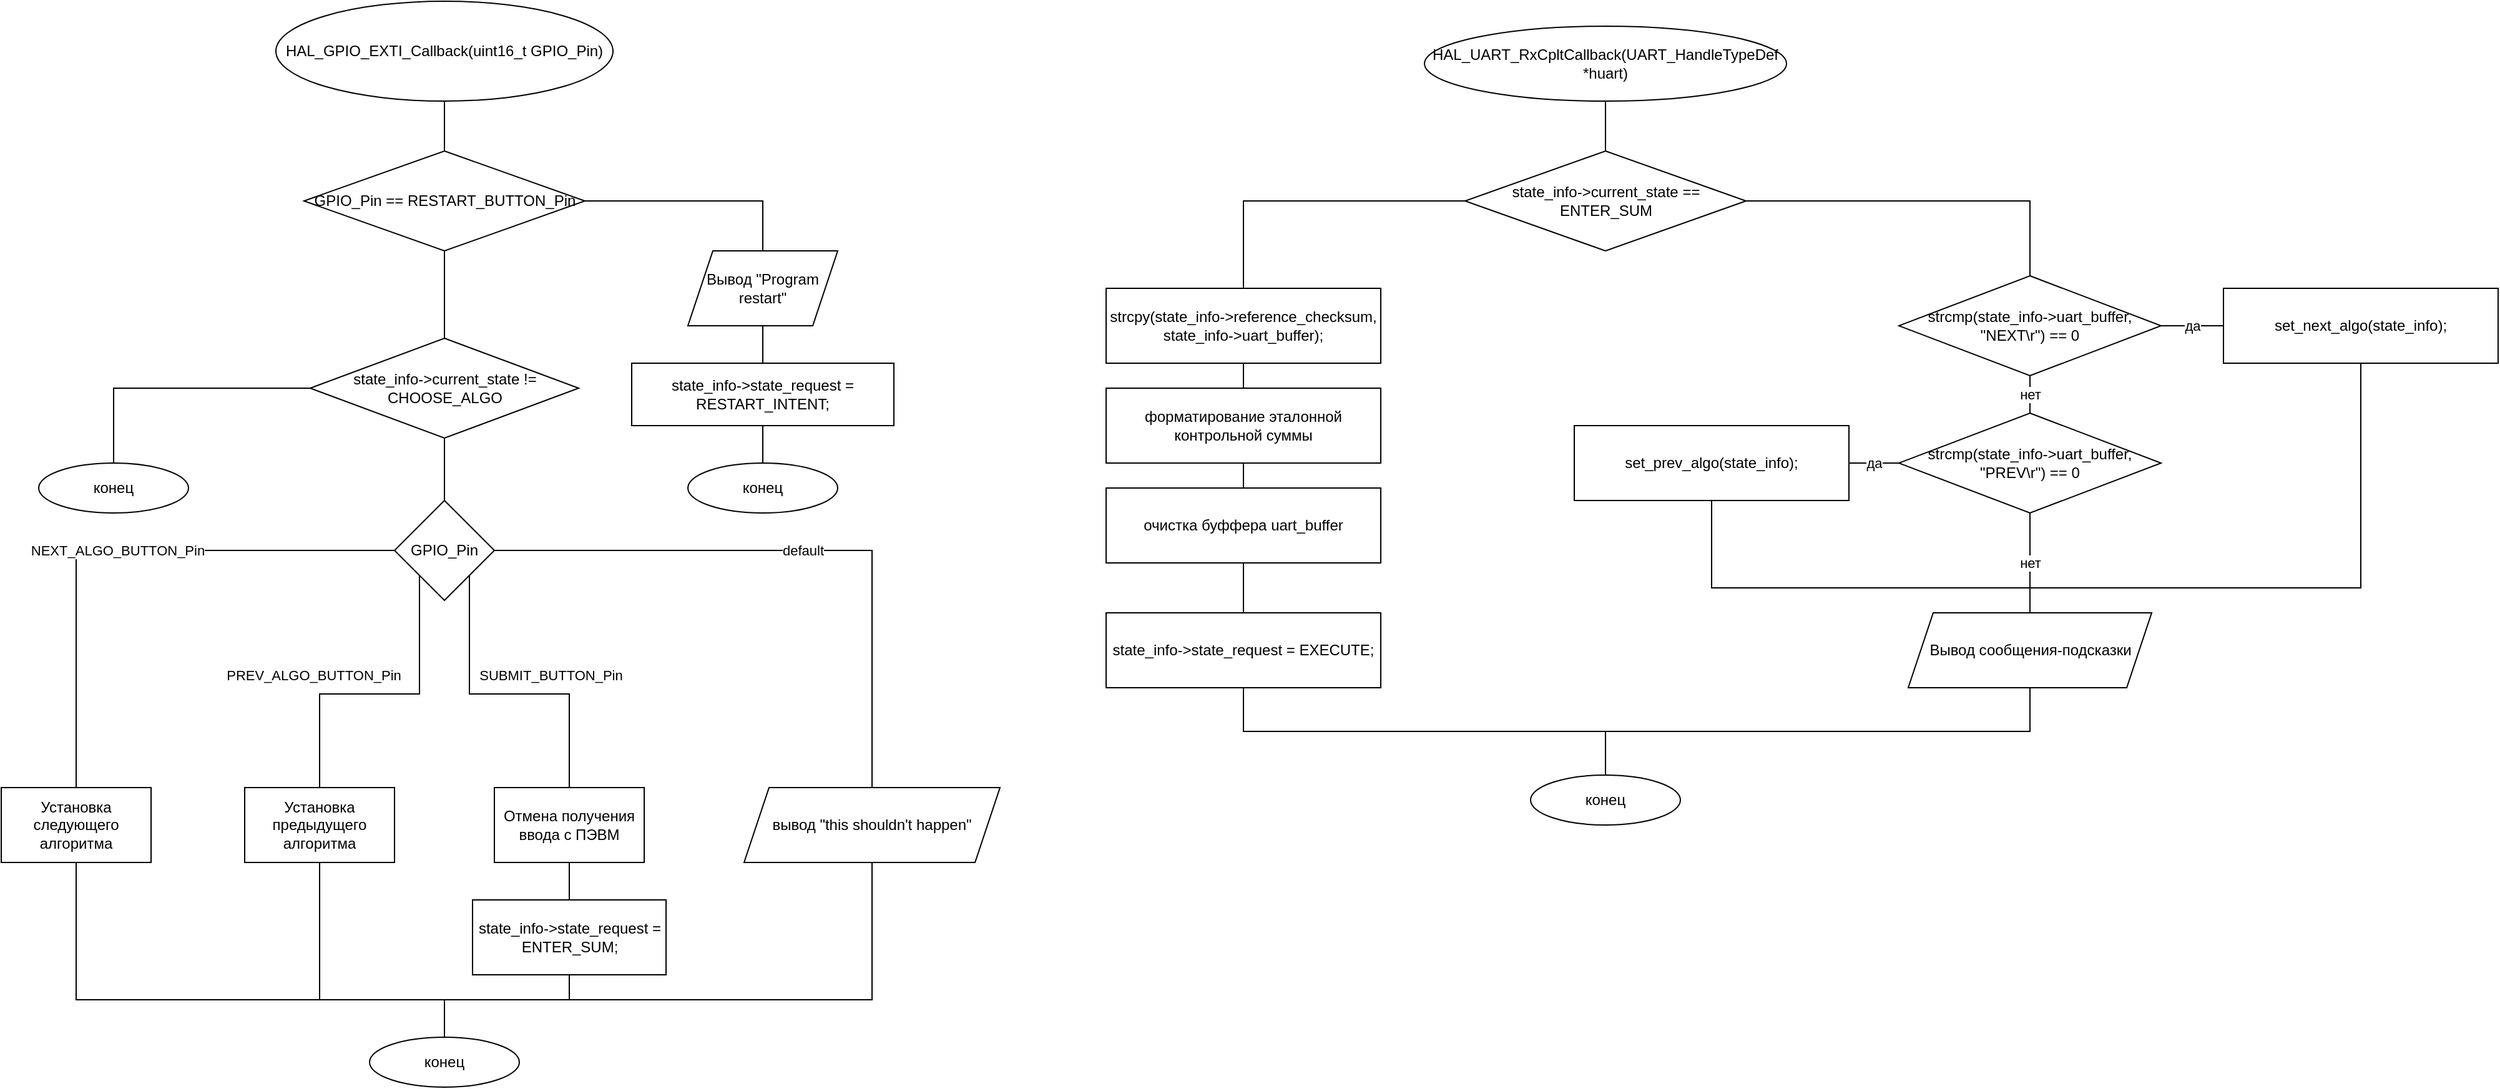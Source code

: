 <mxfile version="22.1.7" type="device">
  <diagram name="Страница — 1" id="adpYtnFsUghynQ0sk9AH">
    <mxGraphModel dx="1827" dy="509" grid="1" gridSize="10" guides="1" tooltips="1" connect="1" arrows="1" fold="1" page="1" pageScale="1" pageWidth="827" pageHeight="1169" math="0" shadow="0">
      <root>
        <mxCell id="0" />
        <mxCell id="1" parent="0" />
        <mxCell id="8Lt88kE6l_gtZ_EHlqUN-9" style="edgeStyle=orthogonalEdgeStyle;rounded=0;orthogonalLoop=1;jettySize=auto;html=1;exitX=0.5;exitY=1;exitDx=0;exitDy=0;entryX=0.5;entryY=0;entryDx=0;entryDy=0;endArrow=none;endFill=0;" edge="1" parent="1" source="8Lt88kE6l_gtZ_EHlqUN-1" target="8Lt88kE6l_gtZ_EHlqUN-2">
          <mxGeometry relative="1" as="geometry" />
        </mxCell>
        <mxCell id="8Lt88kE6l_gtZ_EHlqUN-1" value="HAL_GPIO_EXTI_Callback(uint16_t GPIO_Pin)" style="ellipse;whiteSpace=wrap;html=1;" vertex="1" parent="1">
          <mxGeometry x="-590" y="20" width="270" height="80" as="geometry" />
        </mxCell>
        <mxCell id="8Lt88kE6l_gtZ_EHlqUN-10" style="edgeStyle=orthogonalEdgeStyle;rounded=0;orthogonalLoop=1;jettySize=auto;html=1;exitX=1;exitY=0.5;exitDx=0;exitDy=0;entryX=0.5;entryY=0;entryDx=0;entryDy=0;endArrow=none;endFill=0;" edge="1" parent="1" source="8Lt88kE6l_gtZ_EHlqUN-2" target="8Lt88kE6l_gtZ_EHlqUN-3">
          <mxGeometry relative="1" as="geometry" />
        </mxCell>
        <mxCell id="8Lt88kE6l_gtZ_EHlqUN-13" style="edgeStyle=orthogonalEdgeStyle;rounded=0;orthogonalLoop=1;jettySize=auto;html=1;exitX=0.5;exitY=1;exitDx=0;exitDy=0;entryX=0.5;entryY=0;entryDx=0;entryDy=0;endArrow=none;endFill=0;" edge="1" parent="1" source="8Lt88kE6l_gtZ_EHlqUN-2" target="8Lt88kE6l_gtZ_EHlqUN-6">
          <mxGeometry relative="1" as="geometry" />
        </mxCell>
        <mxCell id="8Lt88kE6l_gtZ_EHlqUN-2" value="GPIO_Pin == RESTART_BUTTON_Pin" style="rhombus;whiteSpace=wrap;html=1;" vertex="1" parent="1">
          <mxGeometry x="-567.5" y="140" width="225" height="80" as="geometry" />
        </mxCell>
        <mxCell id="8Lt88kE6l_gtZ_EHlqUN-11" style="edgeStyle=orthogonalEdgeStyle;rounded=0;orthogonalLoop=1;jettySize=auto;html=1;exitX=0.5;exitY=1;exitDx=0;exitDy=0;entryX=0.5;entryY=0;entryDx=0;entryDy=0;endArrow=none;endFill=0;" edge="1" parent="1" source="8Lt88kE6l_gtZ_EHlqUN-3" target="8Lt88kE6l_gtZ_EHlqUN-4">
          <mxGeometry relative="1" as="geometry" />
        </mxCell>
        <mxCell id="8Lt88kE6l_gtZ_EHlqUN-3" value="Вывод &quot;Program restart&quot;" style="shape=parallelogram;perimeter=parallelogramPerimeter;whiteSpace=wrap;html=1;fixedSize=1;" vertex="1" parent="1">
          <mxGeometry x="-260" y="220" width="120" height="60" as="geometry" />
        </mxCell>
        <mxCell id="8Lt88kE6l_gtZ_EHlqUN-12" style="edgeStyle=orthogonalEdgeStyle;rounded=0;orthogonalLoop=1;jettySize=auto;html=1;exitX=0.5;exitY=1;exitDx=0;exitDy=0;entryX=0.5;entryY=0;entryDx=0;entryDy=0;endArrow=none;endFill=0;" edge="1" parent="1" source="8Lt88kE6l_gtZ_EHlqUN-4" target="8Lt88kE6l_gtZ_EHlqUN-5">
          <mxGeometry relative="1" as="geometry" />
        </mxCell>
        <mxCell id="8Lt88kE6l_gtZ_EHlqUN-4" value="state_info-&gt;state_request = RESTART_INTENT;" style="rounded=0;whiteSpace=wrap;html=1;" vertex="1" parent="1">
          <mxGeometry x="-305" y="310" width="210" height="50" as="geometry" />
        </mxCell>
        <mxCell id="8Lt88kE6l_gtZ_EHlqUN-5" value="конец" style="ellipse;whiteSpace=wrap;html=1;" vertex="1" parent="1">
          <mxGeometry x="-260" y="390" width="120" height="40" as="geometry" />
        </mxCell>
        <mxCell id="8Lt88kE6l_gtZ_EHlqUN-14" style="edgeStyle=orthogonalEdgeStyle;rounded=0;orthogonalLoop=1;jettySize=auto;html=1;exitX=0;exitY=0.5;exitDx=0;exitDy=0;entryX=0.5;entryY=0;entryDx=0;entryDy=0;endArrow=none;endFill=0;" edge="1" parent="1" source="8Lt88kE6l_gtZ_EHlqUN-6" target="8Lt88kE6l_gtZ_EHlqUN-7">
          <mxGeometry relative="1" as="geometry" />
        </mxCell>
        <mxCell id="8Lt88kE6l_gtZ_EHlqUN-15" style="edgeStyle=orthogonalEdgeStyle;rounded=0;orthogonalLoop=1;jettySize=auto;html=1;exitX=0.5;exitY=1;exitDx=0;exitDy=0;entryX=0.5;entryY=0;entryDx=0;entryDy=0;endArrow=none;endFill=0;" edge="1" parent="1" source="8Lt88kE6l_gtZ_EHlqUN-6" target="8Lt88kE6l_gtZ_EHlqUN-8">
          <mxGeometry relative="1" as="geometry" />
        </mxCell>
        <mxCell id="8Lt88kE6l_gtZ_EHlqUN-6" value="state_info-&gt;current_state != CHOOSE_ALGO" style="rhombus;whiteSpace=wrap;html=1;" vertex="1" parent="1">
          <mxGeometry x="-562.5" y="290" width="215" height="80" as="geometry" />
        </mxCell>
        <mxCell id="8Lt88kE6l_gtZ_EHlqUN-7" value="конец" style="ellipse;whiteSpace=wrap;html=1;" vertex="1" parent="1">
          <mxGeometry x="-780" y="390" width="120" height="40" as="geometry" />
        </mxCell>
        <mxCell id="8Lt88kE6l_gtZ_EHlqUN-22" value="NEXT_ALGO_BUTTON_Pin" style="edgeStyle=orthogonalEdgeStyle;rounded=0;orthogonalLoop=1;jettySize=auto;html=1;exitX=0;exitY=0.5;exitDx=0;exitDy=0;entryX=0.5;entryY=0;entryDx=0;entryDy=0;endArrow=none;endFill=0;" edge="1" parent="1" source="8Lt88kE6l_gtZ_EHlqUN-8" target="8Lt88kE6l_gtZ_EHlqUN-16">
          <mxGeometry relative="1" as="geometry" />
        </mxCell>
        <mxCell id="8Lt88kE6l_gtZ_EHlqUN-23" value="PREV_ALGO_BUTTON_Pin" style="edgeStyle=orthogonalEdgeStyle;rounded=0;orthogonalLoop=1;jettySize=auto;html=1;exitX=0;exitY=1;exitDx=0;exitDy=0;entryX=0.5;entryY=0;entryDx=0;entryDy=0;endArrow=none;endFill=0;" edge="1" parent="1" source="8Lt88kE6l_gtZ_EHlqUN-8" target="8Lt88kE6l_gtZ_EHlqUN-17">
          <mxGeometry x="0.4" y="-16" relative="1" as="geometry">
            <mxPoint x="11" y="-15" as="offset" />
          </mxGeometry>
        </mxCell>
        <mxCell id="8Lt88kE6l_gtZ_EHlqUN-24" value="SUBMIT_BUTTON_Pin" style="edgeStyle=orthogonalEdgeStyle;rounded=0;orthogonalLoop=1;jettySize=auto;html=1;exitX=1;exitY=1;exitDx=0;exitDy=0;entryX=0.5;entryY=0;entryDx=0;entryDy=0;endArrow=none;endFill=0;" edge="1" parent="1" source="8Lt88kE6l_gtZ_EHlqUN-8" target="8Lt88kE6l_gtZ_EHlqUN-18">
          <mxGeometry x="0.28" y="15" relative="1" as="geometry">
            <mxPoint as="offset" />
          </mxGeometry>
        </mxCell>
        <mxCell id="8Lt88kE6l_gtZ_EHlqUN-25" value="default" style="edgeStyle=orthogonalEdgeStyle;rounded=0;orthogonalLoop=1;jettySize=auto;html=1;exitX=1;exitY=0.5;exitDx=0;exitDy=0;entryX=0.5;entryY=0;entryDx=0;entryDy=0;endArrow=none;endFill=0;" edge="1" parent="1" source="8Lt88kE6l_gtZ_EHlqUN-8" target="8Lt88kE6l_gtZ_EHlqUN-20">
          <mxGeometry relative="1" as="geometry" />
        </mxCell>
        <mxCell id="8Lt88kE6l_gtZ_EHlqUN-8" value="GPIO_Pin" style="rhombus;whiteSpace=wrap;html=1;" vertex="1" parent="1">
          <mxGeometry x="-495" y="420" width="80" height="80" as="geometry" />
        </mxCell>
        <mxCell id="8Lt88kE6l_gtZ_EHlqUN-27" style="edgeStyle=orthogonalEdgeStyle;rounded=0;orthogonalLoop=1;jettySize=auto;html=1;exitX=0.5;exitY=1;exitDx=0;exitDy=0;entryX=0.5;entryY=0;entryDx=0;entryDy=0;endArrow=none;endFill=0;" edge="1" parent="1" source="8Lt88kE6l_gtZ_EHlqUN-16" target="8Lt88kE6l_gtZ_EHlqUN-21">
          <mxGeometry relative="1" as="geometry">
            <Array as="points">
              <mxPoint x="-750" y="820" />
              <mxPoint x="-455" y="820" />
            </Array>
          </mxGeometry>
        </mxCell>
        <mxCell id="8Lt88kE6l_gtZ_EHlqUN-16" value="Установка следующего алгоритма" style="rounded=0;whiteSpace=wrap;html=1;" vertex="1" parent="1">
          <mxGeometry x="-810" y="650" width="120" height="60" as="geometry" />
        </mxCell>
        <mxCell id="8Lt88kE6l_gtZ_EHlqUN-28" style="edgeStyle=orthogonalEdgeStyle;rounded=0;orthogonalLoop=1;jettySize=auto;html=1;exitX=0.5;exitY=1;exitDx=0;exitDy=0;entryX=0.5;entryY=0;entryDx=0;entryDy=0;endArrow=none;endFill=0;" edge="1" parent="1" source="8Lt88kE6l_gtZ_EHlqUN-17" target="8Lt88kE6l_gtZ_EHlqUN-21">
          <mxGeometry relative="1" as="geometry">
            <Array as="points">
              <mxPoint x="-555" y="820" />
              <mxPoint x="-455" y="820" />
            </Array>
          </mxGeometry>
        </mxCell>
        <mxCell id="8Lt88kE6l_gtZ_EHlqUN-17" value="Установка предыдущего алгоритма" style="rounded=0;whiteSpace=wrap;html=1;" vertex="1" parent="1">
          <mxGeometry x="-615" y="650" width="120" height="60" as="geometry" />
        </mxCell>
        <mxCell id="8Lt88kE6l_gtZ_EHlqUN-26" style="edgeStyle=orthogonalEdgeStyle;rounded=0;orthogonalLoop=1;jettySize=auto;html=1;exitX=0.5;exitY=1;exitDx=0;exitDy=0;entryX=0.5;entryY=0;entryDx=0;entryDy=0;endArrow=none;endFill=0;" edge="1" parent="1" source="8Lt88kE6l_gtZ_EHlqUN-18" target="8Lt88kE6l_gtZ_EHlqUN-19">
          <mxGeometry relative="1" as="geometry" />
        </mxCell>
        <mxCell id="8Lt88kE6l_gtZ_EHlqUN-18" value="Отмена получения ввода с ПЭВМ" style="rounded=0;whiteSpace=wrap;html=1;" vertex="1" parent="1">
          <mxGeometry x="-415" y="650" width="120" height="60" as="geometry" />
        </mxCell>
        <mxCell id="8Lt88kE6l_gtZ_EHlqUN-29" style="edgeStyle=orthogonalEdgeStyle;rounded=0;orthogonalLoop=1;jettySize=auto;html=1;exitX=0.5;exitY=1;exitDx=0;exitDy=0;entryX=0.5;entryY=0;entryDx=0;entryDy=0;endArrow=none;endFill=0;" edge="1" parent="1" source="8Lt88kE6l_gtZ_EHlqUN-19" target="8Lt88kE6l_gtZ_EHlqUN-21">
          <mxGeometry relative="1" as="geometry">
            <mxPoint x="-440" y="910" as="targetPoint" />
            <Array as="points">
              <mxPoint x="-355" y="820" />
              <mxPoint x="-455" y="820" />
            </Array>
          </mxGeometry>
        </mxCell>
        <mxCell id="8Lt88kE6l_gtZ_EHlqUN-19" value="state_info-&gt;state_request = ENTER_SUM;" style="rounded=0;whiteSpace=wrap;html=1;" vertex="1" parent="1">
          <mxGeometry x="-432.5" y="740" width="155" height="60" as="geometry" />
        </mxCell>
        <mxCell id="8Lt88kE6l_gtZ_EHlqUN-30" style="edgeStyle=orthogonalEdgeStyle;rounded=0;orthogonalLoop=1;jettySize=auto;html=1;exitX=0.5;exitY=1;exitDx=0;exitDy=0;entryX=0.5;entryY=0;entryDx=0;entryDy=0;endArrow=none;endFill=0;" edge="1" parent="1" source="8Lt88kE6l_gtZ_EHlqUN-20" target="8Lt88kE6l_gtZ_EHlqUN-21">
          <mxGeometry relative="1" as="geometry">
            <Array as="points">
              <mxPoint x="-112" y="820" />
              <mxPoint x="-455" y="820" />
            </Array>
          </mxGeometry>
        </mxCell>
        <mxCell id="8Lt88kE6l_gtZ_EHlqUN-20" value="вывод &quot;this shouldn&#39;t happen&quot;" style="shape=parallelogram;perimeter=parallelogramPerimeter;whiteSpace=wrap;html=1;fixedSize=1;" vertex="1" parent="1">
          <mxGeometry x="-215" y="650" width="205" height="60" as="geometry" />
        </mxCell>
        <mxCell id="8Lt88kE6l_gtZ_EHlqUN-21" value="конец" style="ellipse;whiteSpace=wrap;html=1;" vertex="1" parent="1">
          <mxGeometry x="-515" y="850" width="120" height="40" as="geometry" />
        </mxCell>
        <mxCell id="8Lt88kE6l_gtZ_EHlqUN-61" style="edgeStyle=orthogonalEdgeStyle;rounded=0;orthogonalLoop=1;jettySize=auto;html=1;exitX=0.5;exitY=1;exitDx=0;exitDy=0;entryX=0.5;entryY=0;entryDx=0;entryDy=0;endArrow=none;endFill=0;" edge="1" parent="1" source="8Lt88kE6l_gtZ_EHlqUN-62" target="8Lt88kE6l_gtZ_EHlqUN-65">
          <mxGeometry relative="1" as="geometry" />
        </mxCell>
        <mxCell id="8Lt88kE6l_gtZ_EHlqUN-62" value="HAL_UART_RxCpltCallback(UART_HandleTypeDef *huart)" style="ellipse;whiteSpace=wrap;html=1;" vertex="1" parent="1">
          <mxGeometry x="330" y="40" width="290" height="60" as="geometry" />
        </mxCell>
        <mxCell id="8Lt88kE6l_gtZ_EHlqUN-99" style="edgeStyle=orthogonalEdgeStyle;rounded=0;orthogonalLoop=1;jettySize=auto;html=1;exitX=0;exitY=0.5;exitDx=0;exitDy=0;entryX=0.5;entryY=0;entryDx=0;entryDy=0;endArrow=none;endFill=0;" edge="1" parent="1" source="8Lt88kE6l_gtZ_EHlqUN-65" target="8Lt88kE6l_gtZ_EHlqUN-91">
          <mxGeometry relative="1" as="geometry" />
        </mxCell>
        <mxCell id="8Lt88kE6l_gtZ_EHlqUN-103" style="edgeStyle=orthogonalEdgeStyle;rounded=0;orthogonalLoop=1;jettySize=auto;html=1;exitX=1;exitY=0.5;exitDx=0;exitDy=0;entryX=0.5;entryY=0;entryDx=0;entryDy=0;endArrow=none;endFill=0;" edge="1" parent="1" source="8Lt88kE6l_gtZ_EHlqUN-65" target="8Lt88kE6l_gtZ_EHlqUN-96">
          <mxGeometry relative="1" as="geometry" />
        </mxCell>
        <mxCell id="8Lt88kE6l_gtZ_EHlqUN-65" value="state_info-&gt;current_state == ENTER_SUM" style="rhombus;whiteSpace=wrap;html=1;" vertex="1" parent="1">
          <mxGeometry x="362.5" y="140" width="225" height="80" as="geometry" />
        </mxCell>
        <mxCell id="8Lt88kE6l_gtZ_EHlqUN-100" style="edgeStyle=orthogonalEdgeStyle;rounded=0;orthogonalLoop=1;jettySize=auto;html=1;exitX=0.5;exitY=1;exitDx=0;exitDy=0;entryX=0.5;entryY=0;entryDx=0;entryDy=0;endArrow=none;endFill=0;" edge="1" parent="1" source="8Lt88kE6l_gtZ_EHlqUN-91" target="8Lt88kE6l_gtZ_EHlqUN-93">
          <mxGeometry relative="1" as="geometry" />
        </mxCell>
        <mxCell id="8Lt88kE6l_gtZ_EHlqUN-91" value="strcpy(state_info-&gt;reference_checksum, state_info-&gt;uart_buffer);" style="rounded=0;whiteSpace=wrap;html=1;" vertex="1" parent="1">
          <mxGeometry x="75" y="250" width="220" height="60" as="geometry" />
        </mxCell>
        <mxCell id="8Lt88kE6l_gtZ_EHlqUN-101" style="edgeStyle=orthogonalEdgeStyle;rounded=0;orthogonalLoop=1;jettySize=auto;html=1;exitX=0.5;exitY=1;exitDx=0;exitDy=0;entryX=0.5;entryY=0;entryDx=0;entryDy=0;endArrow=none;endFill=0;" edge="1" parent="1" source="8Lt88kE6l_gtZ_EHlqUN-93" target="8Lt88kE6l_gtZ_EHlqUN-94">
          <mxGeometry relative="1" as="geometry" />
        </mxCell>
        <mxCell id="8Lt88kE6l_gtZ_EHlqUN-93" value="форматирование эталонной контрольной суммы" style="rounded=0;whiteSpace=wrap;html=1;" vertex="1" parent="1">
          <mxGeometry x="75" y="330" width="220" height="60" as="geometry" />
        </mxCell>
        <mxCell id="8Lt88kE6l_gtZ_EHlqUN-102" style="edgeStyle=orthogonalEdgeStyle;rounded=0;orthogonalLoop=1;jettySize=auto;html=1;exitX=0.5;exitY=1;exitDx=0;exitDy=0;entryX=0.5;entryY=0;entryDx=0;entryDy=0;endArrow=none;endFill=0;" edge="1" parent="1" source="8Lt88kE6l_gtZ_EHlqUN-94" target="8Lt88kE6l_gtZ_EHlqUN-95">
          <mxGeometry relative="1" as="geometry" />
        </mxCell>
        <mxCell id="8Lt88kE6l_gtZ_EHlqUN-94" value="очистка буффера uart_buffer" style="rounded=0;whiteSpace=wrap;html=1;" vertex="1" parent="1">
          <mxGeometry x="75" y="410" width="220" height="60" as="geometry" />
        </mxCell>
        <mxCell id="8Lt88kE6l_gtZ_EHlqUN-117" style="edgeStyle=orthogonalEdgeStyle;rounded=0;orthogonalLoop=1;jettySize=auto;html=1;exitX=0.5;exitY=1;exitDx=0;exitDy=0;endArrow=none;endFill=0;" edge="1" parent="1" source="8Lt88kE6l_gtZ_EHlqUN-95" target="8Lt88kE6l_gtZ_EHlqUN-115">
          <mxGeometry relative="1" as="geometry" />
        </mxCell>
        <mxCell id="8Lt88kE6l_gtZ_EHlqUN-95" value="state_info-&gt;state_request = EXECUTE;" style="rounded=0;whiteSpace=wrap;html=1;" vertex="1" parent="1">
          <mxGeometry x="75" y="510" width="220" height="60" as="geometry" />
        </mxCell>
        <mxCell id="8Lt88kE6l_gtZ_EHlqUN-106" value="да" style="edgeStyle=orthogonalEdgeStyle;rounded=0;orthogonalLoop=1;jettySize=auto;html=1;exitX=1;exitY=0.5;exitDx=0;exitDy=0;entryX=0;entryY=0.5;entryDx=0;entryDy=0;endArrow=none;endFill=0;" edge="1" parent="1" source="8Lt88kE6l_gtZ_EHlqUN-96" target="8Lt88kE6l_gtZ_EHlqUN-104">
          <mxGeometry relative="1" as="geometry" />
        </mxCell>
        <mxCell id="8Lt88kE6l_gtZ_EHlqUN-108" value="нет" style="edgeStyle=orthogonalEdgeStyle;rounded=0;orthogonalLoop=1;jettySize=auto;html=1;exitX=0.5;exitY=1;exitDx=0;exitDy=0;entryX=0.5;entryY=0;entryDx=0;entryDy=0;endArrow=none;endFill=0;" edge="1" parent="1" source="8Lt88kE6l_gtZ_EHlqUN-96" target="8Lt88kE6l_gtZ_EHlqUN-97">
          <mxGeometry relative="1" as="geometry" />
        </mxCell>
        <mxCell id="8Lt88kE6l_gtZ_EHlqUN-96" value="strcmp(state_info-&gt;uart_buffer, &quot;NEXT\r&quot;) == 0" style="rhombus;whiteSpace=wrap;html=1;" vertex="1" parent="1">
          <mxGeometry x="710" y="240" width="210" height="80" as="geometry" />
        </mxCell>
        <mxCell id="8Lt88kE6l_gtZ_EHlqUN-114" value="нет" style="edgeStyle=orthogonalEdgeStyle;rounded=0;orthogonalLoop=1;jettySize=auto;html=1;exitX=0.5;exitY=1;exitDx=0;exitDy=0;entryX=0.5;entryY=0;entryDx=0;entryDy=0;endArrow=none;endFill=0;" edge="1" parent="1" source="8Lt88kE6l_gtZ_EHlqUN-97" target="8Lt88kE6l_gtZ_EHlqUN-113">
          <mxGeometry relative="1" as="geometry" />
        </mxCell>
        <mxCell id="8Lt88kE6l_gtZ_EHlqUN-118" value="да" style="edgeStyle=orthogonalEdgeStyle;rounded=0;orthogonalLoop=1;jettySize=auto;html=1;exitX=0;exitY=0.5;exitDx=0;exitDy=0;entryX=1;entryY=0.5;entryDx=0;entryDy=0;endArrow=none;endFill=0;" edge="1" parent="1" source="8Lt88kE6l_gtZ_EHlqUN-97" target="8Lt88kE6l_gtZ_EHlqUN-109">
          <mxGeometry relative="1" as="geometry" />
        </mxCell>
        <mxCell id="8Lt88kE6l_gtZ_EHlqUN-97" value="strcmp(state_info-&amp;gt;uart_buffer, &quot;PREV\r&quot;) == 0" style="rhombus;whiteSpace=wrap;html=1;" vertex="1" parent="1">
          <mxGeometry x="710" y="350" width="210" height="80" as="geometry" />
        </mxCell>
        <mxCell id="8Lt88kE6l_gtZ_EHlqUN-119" style="edgeStyle=orthogonalEdgeStyle;rounded=0;orthogonalLoop=1;jettySize=auto;html=1;exitX=0.5;exitY=1;exitDx=0;exitDy=0;entryX=0.5;entryY=0;entryDx=0;entryDy=0;endArrow=none;endFill=0;" edge="1" parent="1" source="8Lt88kE6l_gtZ_EHlqUN-104" target="8Lt88kE6l_gtZ_EHlqUN-113">
          <mxGeometry relative="1" as="geometry">
            <Array as="points">
              <mxPoint x="1080" y="490" />
              <mxPoint x="815" y="490" />
            </Array>
          </mxGeometry>
        </mxCell>
        <mxCell id="8Lt88kE6l_gtZ_EHlqUN-104" value="set_next_algo(state_info);" style="rounded=0;whiteSpace=wrap;html=1;" vertex="1" parent="1">
          <mxGeometry x="970" y="250" width="220" height="60" as="geometry" />
        </mxCell>
        <mxCell id="8Lt88kE6l_gtZ_EHlqUN-120" style="edgeStyle=orthogonalEdgeStyle;rounded=0;orthogonalLoop=1;jettySize=auto;html=1;exitX=0.5;exitY=1;exitDx=0;exitDy=0;entryX=0.5;entryY=0;entryDx=0;entryDy=0;endArrow=none;endFill=0;" edge="1" parent="1" source="8Lt88kE6l_gtZ_EHlqUN-109" target="8Lt88kE6l_gtZ_EHlqUN-113">
          <mxGeometry relative="1" as="geometry">
            <Array as="points">
              <mxPoint x="560" y="490" />
              <mxPoint x="815" y="490" />
            </Array>
          </mxGeometry>
        </mxCell>
        <mxCell id="8Lt88kE6l_gtZ_EHlqUN-109" value="set_prev_algo(state_info);" style="rounded=0;whiteSpace=wrap;html=1;" vertex="1" parent="1">
          <mxGeometry x="450" y="360" width="220" height="60" as="geometry" />
        </mxCell>
        <mxCell id="8Lt88kE6l_gtZ_EHlqUN-116" style="edgeStyle=orthogonalEdgeStyle;rounded=0;orthogonalLoop=1;jettySize=auto;html=1;exitX=0.5;exitY=1;exitDx=0;exitDy=0;entryX=0.5;entryY=0;entryDx=0;entryDy=0;endArrow=none;endFill=0;" edge="1" parent="1" source="8Lt88kE6l_gtZ_EHlqUN-113" target="8Lt88kE6l_gtZ_EHlqUN-115">
          <mxGeometry relative="1" as="geometry" />
        </mxCell>
        <mxCell id="8Lt88kE6l_gtZ_EHlqUN-113" value="Вывод сообщения-подсказки" style="shape=parallelogram;perimeter=parallelogramPerimeter;whiteSpace=wrap;html=1;fixedSize=1;" vertex="1" parent="1">
          <mxGeometry x="717.5" y="510" width="195" height="60" as="geometry" />
        </mxCell>
        <mxCell id="8Lt88kE6l_gtZ_EHlqUN-115" value="конец" style="ellipse;whiteSpace=wrap;html=1;" vertex="1" parent="1">
          <mxGeometry x="415" y="640" width="120" height="40" as="geometry" />
        </mxCell>
      </root>
    </mxGraphModel>
  </diagram>
</mxfile>
